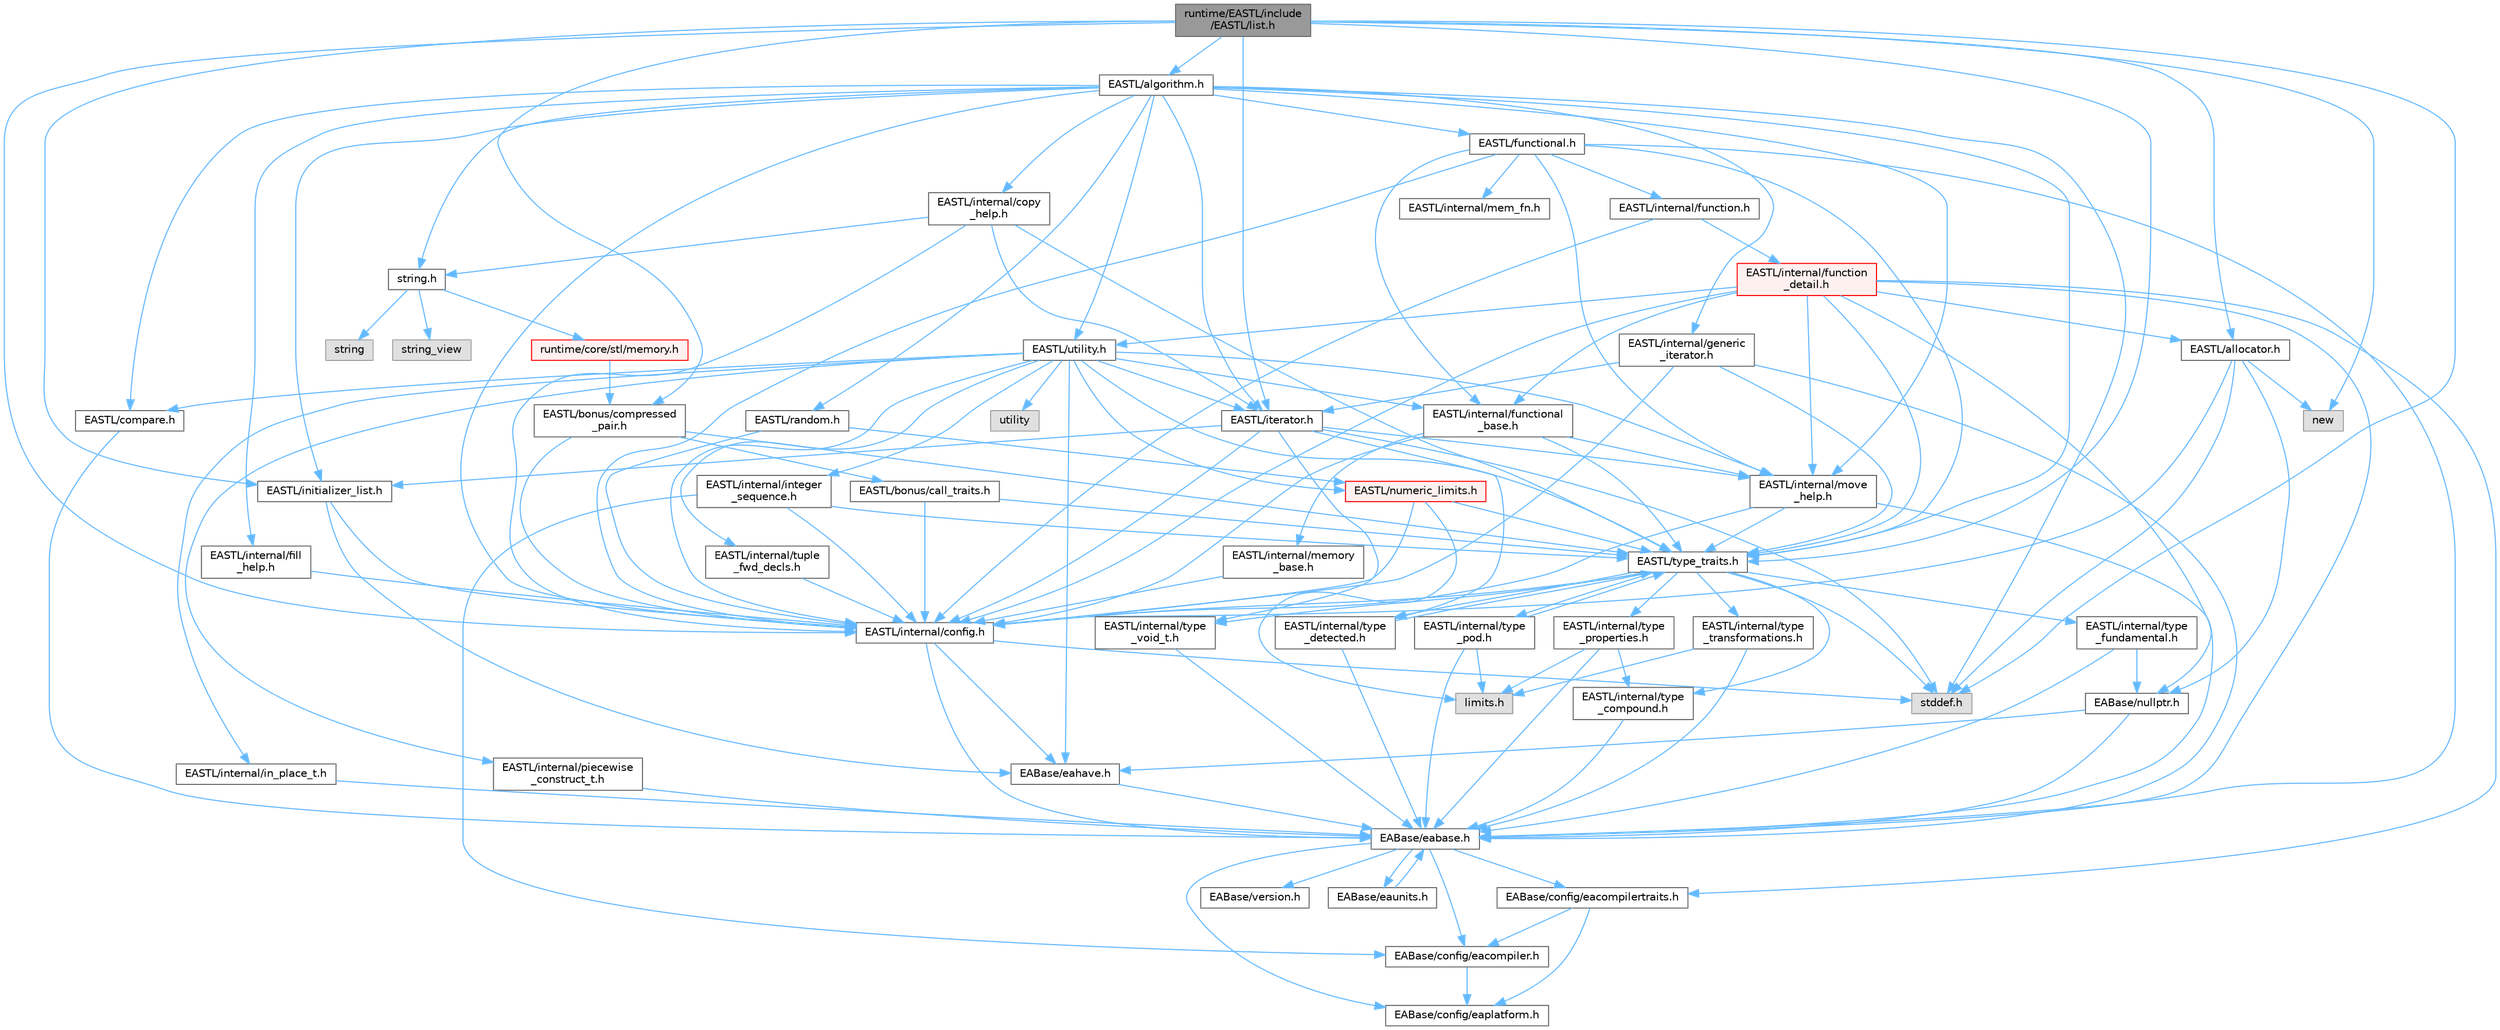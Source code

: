 digraph "runtime/EASTL/include/EASTL/list.h"
{
 // LATEX_PDF_SIZE
  bgcolor="transparent";
  edge [fontname=Helvetica,fontsize=10,labelfontname=Helvetica,labelfontsize=10];
  node [fontname=Helvetica,fontsize=10,shape=box,height=0.2,width=0.4];
  Node1 [id="Node000001",label="runtime/EASTL/include\l/EASTL/list.h",height=0.2,width=0.4,color="gray40", fillcolor="grey60", style="filled", fontcolor="black",tooltip=" "];
  Node1 -> Node2 [id="edge143_Node000001_Node000002",color="steelblue1",style="solid",tooltip=" "];
  Node2 [id="Node000002",label="EASTL/internal/config.h",height=0.2,width=0.4,color="grey40", fillcolor="white", style="filled",URL="$config_8h.html",tooltip=" "];
  Node2 -> Node3 [id="edge144_Node000002_Node000003",color="steelblue1",style="solid",tooltip=" "];
  Node3 [id="Node000003",label="EABase/eabase.h",height=0.2,width=0.4,color="grey40", fillcolor="white", style="filled",URL="$eabase_8h.html",tooltip=" "];
  Node3 -> Node4 [id="edge145_Node000003_Node000004",color="steelblue1",style="solid",tooltip=" "];
  Node4 [id="Node000004",label="EABase/config/eacompiler.h",height=0.2,width=0.4,color="grey40", fillcolor="white", style="filled",URL="$eacompiler_8h.html",tooltip=" "];
  Node4 -> Node5 [id="edge146_Node000004_Node000005",color="steelblue1",style="solid",tooltip=" "];
  Node5 [id="Node000005",label="EABase/config/eaplatform.h",height=0.2,width=0.4,color="grey40", fillcolor="white", style="filled",URL="$eaplatform_8h.html",tooltip=" "];
  Node3 -> Node6 [id="edge147_Node000003_Node000006",color="steelblue1",style="solid",tooltip=" "];
  Node6 [id="Node000006",label="EABase/config/eacompilertraits.h",height=0.2,width=0.4,color="grey40", fillcolor="white", style="filled",URL="$eacompilertraits_8h.html",tooltip=" "];
  Node6 -> Node5 [id="edge148_Node000006_Node000005",color="steelblue1",style="solid",tooltip=" "];
  Node6 -> Node4 [id="edge149_Node000006_Node000004",color="steelblue1",style="solid",tooltip=" "];
  Node3 -> Node5 [id="edge150_Node000003_Node000005",color="steelblue1",style="solid",tooltip=" "];
  Node3 -> Node7 [id="edge151_Node000003_Node000007",color="steelblue1",style="solid",tooltip=" "];
  Node7 [id="Node000007",label="EABase/version.h",height=0.2,width=0.4,color="grey40", fillcolor="white", style="filled",URL="$_e_a_s_t_l_2packages_2_e_a_base_2include_2_common_2_e_a_base_2version_8h.html",tooltip=" "];
  Node3 -> Node8 [id="edge152_Node000003_Node000008",color="steelblue1",style="solid",tooltip=" "];
  Node8 [id="Node000008",label="EABase/eaunits.h",height=0.2,width=0.4,color="grey40", fillcolor="white", style="filled",URL="$eaunits_8h.html",tooltip=" "];
  Node8 -> Node3 [id="edge153_Node000008_Node000003",color="steelblue1",style="solid",tooltip=" "];
  Node2 -> Node9 [id="edge154_Node000002_Node000009",color="steelblue1",style="solid",tooltip=" "];
  Node9 [id="Node000009",label="EABase/eahave.h",height=0.2,width=0.4,color="grey40", fillcolor="white", style="filled",URL="$eahave_8h.html",tooltip=" "];
  Node9 -> Node3 [id="edge155_Node000009_Node000003",color="steelblue1",style="solid",tooltip=" "];
  Node2 -> Node10 [id="edge156_Node000002_Node000010",color="steelblue1",style="solid",tooltip=" "];
  Node10 [id="Node000010",label="stddef.h",height=0.2,width=0.4,color="grey60", fillcolor="#E0E0E0", style="filled",tooltip=" "];
  Node1 -> Node11 [id="edge157_Node000001_Node000011",color="steelblue1",style="solid",tooltip=" "];
  Node11 [id="Node000011",label="EASTL/allocator.h",height=0.2,width=0.4,color="grey40", fillcolor="white", style="filled",URL="$allocator_8h.html",tooltip=" "];
  Node11 -> Node2 [id="edge158_Node000011_Node000002",color="steelblue1",style="solid",tooltip=" "];
  Node11 -> Node12 [id="edge159_Node000011_Node000012",color="steelblue1",style="solid",tooltip=" "];
  Node12 [id="Node000012",label="EABase/nullptr.h",height=0.2,width=0.4,color="grey40", fillcolor="white", style="filled",URL="$nullptr_8h.html",tooltip=" "];
  Node12 -> Node3 [id="edge160_Node000012_Node000003",color="steelblue1",style="solid",tooltip=" "];
  Node12 -> Node9 [id="edge161_Node000012_Node000009",color="steelblue1",style="solid",tooltip=" "];
  Node11 -> Node10 [id="edge162_Node000011_Node000010",color="steelblue1",style="solid",tooltip=" "];
  Node11 -> Node13 [id="edge163_Node000011_Node000013",color="steelblue1",style="solid",tooltip=" "];
  Node13 [id="Node000013",label="new",height=0.2,width=0.4,color="grey60", fillcolor="#E0E0E0", style="filled",tooltip=" "];
  Node1 -> Node14 [id="edge164_Node000001_Node000014",color="steelblue1",style="solid",tooltip=" "];
  Node14 [id="Node000014",label="EASTL/type_traits.h",height=0.2,width=0.4,color="grey40", fillcolor="white", style="filled",URL="$_e_a_s_t_l_2include_2_e_a_s_t_l_2type__traits_8h.html",tooltip=" "];
  Node14 -> Node2 [id="edge165_Node000014_Node000002",color="steelblue1",style="solid",tooltip=" "];
  Node14 -> Node10 [id="edge166_Node000014_Node000010",color="steelblue1",style="solid",tooltip=" "];
  Node14 -> Node15 [id="edge167_Node000014_Node000015",color="steelblue1",style="solid",tooltip=" "];
  Node15 [id="Node000015",label="EASTL/internal/type\l_fundamental.h",height=0.2,width=0.4,color="grey40", fillcolor="white", style="filled",URL="$type__fundamental_8h.html",tooltip=" "];
  Node15 -> Node3 [id="edge168_Node000015_Node000003",color="steelblue1",style="solid",tooltip=" "];
  Node15 -> Node12 [id="edge169_Node000015_Node000012",color="steelblue1",style="solid",tooltip=" "];
  Node14 -> Node16 [id="edge170_Node000014_Node000016",color="steelblue1",style="solid",tooltip=" "];
  Node16 [id="Node000016",label="EASTL/internal/type\l_transformations.h",height=0.2,width=0.4,color="grey40", fillcolor="white", style="filled",URL="$type__transformations_8h.html",tooltip=" "];
  Node16 -> Node3 [id="edge171_Node000016_Node000003",color="steelblue1",style="solid",tooltip=" "];
  Node16 -> Node17 [id="edge172_Node000016_Node000017",color="steelblue1",style="solid",tooltip=" "];
  Node17 [id="Node000017",label="limits.h",height=0.2,width=0.4,color="grey60", fillcolor="#E0E0E0", style="filled",tooltip=" "];
  Node14 -> Node18 [id="edge173_Node000014_Node000018",color="steelblue1",style="solid",tooltip=" "];
  Node18 [id="Node000018",label="EASTL/internal/type\l_void_t.h",height=0.2,width=0.4,color="grey40", fillcolor="white", style="filled",URL="$type__void__t_8h.html",tooltip=" "];
  Node18 -> Node3 [id="edge174_Node000018_Node000003",color="steelblue1",style="solid",tooltip=" "];
  Node14 -> Node19 [id="edge175_Node000014_Node000019",color="steelblue1",style="solid",tooltip=" "];
  Node19 [id="Node000019",label="EASTL/internal/type\l_properties.h",height=0.2,width=0.4,color="grey40", fillcolor="white", style="filled",URL="$type__properties_8h.html",tooltip=" "];
  Node19 -> Node3 [id="edge176_Node000019_Node000003",color="steelblue1",style="solid",tooltip=" "];
  Node19 -> Node17 [id="edge177_Node000019_Node000017",color="steelblue1",style="solid",tooltip=" "];
  Node19 -> Node20 [id="edge178_Node000019_Node000020",color="steelblue1",style="solid",tooltip=" "];
  Node20 [id="Node000020",label="EASTL/internal/type\l_compound.h",height=0.2,width=0.4,color="grey40", fillcolor="white", style="filled",URL="$type__compound_8h.html",tooltip=" "];
  Node20 -> Node3 [id="edge179_Node000020_Node000003",color="steelblue1",style="solid",tooltip=" "];
  Node14 -> Node20 [id="edge180_Node000014_Node000020",color="steelblue1",style="solid",tooltip=" "];
  Node14 -> Node21 [id="edge181_Node000014_Node000021",color="steelblue1",style="solid",tooltip=" "];
  Node21 [id="Node000021",label="EASTL/internal/type\l_pod.h",height=0.2,width=0.4,color="grey40", fillcolor="white", style="filled",URL="$type__pod_8h.html",tooltip=" "];
  Node21 -> Node3 [id="edge182_Node000021_Node000003",color="steelblue1",style="solid",tooltip=" "];
  Node21 -> Node17 [id="edge183_Node000021_Node000017",color="steelblue1",style="solid",tooltip=" "];
  Node21 -> Node14 [id="edge184_Node000021_Node000014",color="steelblue1",style="solid",tooltip=" "];
  Node14 -> Node22 [id="edge185_Node000014_Node000022",color="steelblue1",style="solid",tooltip=" "];
  Node22 [id="Node000022",label="EASTL/internal/type\l_detected.h",height=0.2,width=0.4,color="grey40", fillcolor="white", style="filled",URL="$type__detected_8h.html",tooltip=" "];
  Node22 -> Node3 [id="edge186_Node000022_Node000003",color="steelblue1",style="solid",tooltip=" "];
  Node22 -> Node14 [id="edge187_Node000022_Node000014",color="steelblue1",style="solid",tooltip=" "];
  Node1 -> Node23 [id="edge188_Node000001_Node000023",color="steelblue1",style="solid",tooltip=" "];
  Node23 [id="Node000023",label="EASTL/iterator.h",height=0.2,width=0.4,color="grey40", fillcolor="white", style="filled",URL="$_e_a_s_t_l_2include_2_e_a_s_t_l_2iterator_8h.html",tooltip=" "];
  Node23 -> Node2 [id="edge189_Node000023_Node000002",color="steelblue1",style="solid",tooltip=" "];
  Node23 -> Node24 [id="edge190_Node000023_Node000024",color="steelblue1",style="solid",tooltip=" "];
  Node24 [id="Node000024",label="EASTL/internal/move\l_help.h",height=0.2,width=0.4,color="grey40", fillcolor="white", style="filled",URL="$move__help_8h.html",tooltip=" "];
  Node24 -> Node3 [id="edge191_Node000024_Node000003",color="steelblue1",style="solid",tooltip=" "];
  Node24 -> Node2 [id="edge192_Node000024_Node000002",color="steelblue1",style="solid",tooltip=" "];
  Node24 -> Node14 [id="edge193_Node000024_Node000014",color="steelblue1",style="solid",tooltip=" "];
  Node23 -> Node22 [id="edge194_Node000023_Node000022",color="steelblue1",style="solid",tooltip=" "];
  Node23 -> Node18 [id="edge195_Node000023_Node000018",color="steelblue1",style="solid",tooltip=" "];
  Node23 -> Node25 [id="edge196_Node000023_Node000025",color="steelblue1",style="solid",tooltip=" "];
  Node25 [id="Node000025",label="EASTL/initializer_list.h",height=0.2,width=0.4,color="grey40", fillcolor="white", style="filled",URL="$initializer__list_8h.html",tooltip=" "];
  Node25 -> Node2 [id="edge197_Node000025_Node000002",color="steelblue1",style="solid",tooltip=" "];
  Node25 -> Node9 [id="edge198_Node000025_Node000009",color="steelblue1",style="solid",tooltip=" "];
  Node23 -> Node10 [id="edge199_Node000023_Node000010",color="steelblue1",style="solid",tooltip=" "];
  Node1 -> Node26 [id="edge200_Node000001_Node000026",color="steelblue1",style="solid",tooltip=" "];
  Node26 [id="Node000026",label="EASTL/algorithm.h",height=0.2,width=0.4,color="grey40", fillcolor="white", style="filled",URL="$_e_a_s_t_l_2include_2_e_a_s_t_l_2algorithm_8h.html",tooltip=" "];
  Node26 -> Node2 [id="edge201_Node000026_Node000002",color="steelblue1",style="solid",tooltip=" "];
  Node26 -> Node14 [id="edge202_Node000026_Node000014",color="steelblue1",style="solid",tooltip=" "];
  Node26 -> Node24 [id="edge203_Node000026_Node000024",color="steelblue1",style="solid",tooltip=" "];
  Node26 -> Node27 [id="edge204_Node000026_Node000027",color="steelblue1",style="solid",tooltip=" "];
  Node27 [id="Node000027",label="EASTL/internal/copy\l_help.h",height=0.2,width=0.4,color="grey40", fillcolor="white", style="filled",URL="$copy__help_8h.html",tooltip=" "];
  Node27 -> Node2 [id="edge205_Node000027_Node000002",color="steelblue1",style="solid",tooltip=" "];
  Node27 -> Node14 [id="edge206_Node000027_Node000014",color="steelblue1",style="solid",tooltip=" "];
  Node27 -> Node23 [id="edge207_Node000027_Node000023",color="steelblue1",style="solid",tooltip=" "];
  Node27 -> Node28 [id="edge208_Node000027_Node000028",color="steelblue1",style="solid",tooltip=" "];
  Node28 [id="Node000028",label="string.h",height=0.2,width=0.4,color="grey40", fillcolor="white", style="filled",URL="$string_8h.html",tooltip=" "];
  Node28 -> Node29 [id="edge209_Node000028_Node000029",color="steelblue1",style="solid",tooltip=" "];
  Node29 [id="Node000029",label="string",height=0.2,width=0.4,color="grey60", fillcolor="#E0E0E0", style="filled",tooltip=" "];
  Node28 -> Node30 [id="edge210_Node000028_Node000030",color="steelblue1",style="solid",tooltip=" "];
  Node30 [id="Node000030",label="string_view",height=0.2,width=0.4,color="grey60", fillcolor="#E0E0E0", style="filled",tooltip=" "];
  Node28 -> Node31 [id="edge211_Node000028_Node000031",color="steelblue1",style="solid",tooltip=" "];
  Node31 [id="Node000031",label="runtime/core/stl/memory.h",height=0.2,width=0.4,color="red", fillcolor="#FFF0F0", style="filled",URL="$core_2stl_2memory_8h.html",tooltip=" "];
  Node31 -> Node57 [id="edge212_Node000031_Node000057",color="steelblue1",style="solid",tooltip=" "];
  Node57 [id="Node000057",label="EASTL/bonus/compressed\l_pair.h",height=0.2,width=0.4,color="grey40", fillcolor="white", style="filled",URL="$compressed__pair_8h.html",tooltip=" "];
  Node57 -> Node2 [id="edge213_Node000057_Node000002",color="steelblue1",style="solid",tooltip=" "];
  Node57 -> Node14 [id="edge214_Node000057_Node000014",color="steelblue1",style="solid",tooltip=" "];
  Node57 -> Node58 [id="edge215_Node000057_Node000058",color="steelblue1",style="solid",tooltip=" "];
  Node58 [id="Node000058",label="EASTL/bonus/call_traits.h",height=0.2,width=0.4,color="grey40", fillcolor="white", style="filled",URL="$call__traits_8h.html",tooltip=" "];
  Node58 -> Node2 [id="edge216_Node000058_Node000002",color="steelblue1",style="solid",tooltip=" "];
  Node58 -> Node14 [id="edge217_Node000058_Node000014",color="steelblue1",style="solid",tooltip=" "];
  Node26 -> Node149 [id="edge218_Node000026_Node000149",color="steelblue1",style="solid",tooltip=" "];
  Node149 [id="Node000149",label="EASTL/internal/fill\l_help.h",height=0.2,width=0.4,color="grey40", fillcolor="white", style="filled",URL="$fill__help_8h.html",tooltip=" "];
  Node149 -> Node2 [id="edge219_Node000149_Node000002",color="steelblue1",style="solid",tooltip=" "];
  Node26 -> Node25 [id="edge220_Node000026_Node000025",color="steelblue1",style="solid",tooltip=" "];
  Node26 -> Node23 [id="edge221_Node000026_Node000023",color="steelblue1",style="solid",tooltip=" "];
  Node26 -> Node59 [id="edge222_Node000026_Node000059",color="steelblue1",style="solid",tooltip=" "];
  Node59 [id="Node000059",label="EASTL/functional.h",height=0.2,width=0.4,color="grey40", fillcolor="white", style="filled",URL="$_e_a_s_t_l_2include_2_e_a_s_t_l_2functional_8h.html",tooltip=" "];
  Node59 -> Node3 [id="edge223_Node000059_Node000003",color="steelblue1",style="solid",tooltip=" "];
  Node59 -> Node2 [id="edge224_Node000059_Node000002",color="steelblue1",style="solid",tooltip=" "];
  Node59 -> Node24 [id="edge225_Node000059_Node000024",color="steelblue1",style="solid",tooltip=" "];
  Node59 -> Node14 [id="edge226_Node000059_Node000014",color="steelblue1",style="solid",tooltip=" "];
  Node59 -> Node42 [id="edge227_Node000059_Node000042",color="steelblue1",style="solid",tooltip=" "];
  Node42 [id="Node000042",label="EASTL/internal/functional\l_base.h",height=0.2,width=0.4,color="grey40", fillcolor="white", style="filled",URL="$functional__base_8h.html",tooltip=" "];
  Node42 -> Node2 [id="edge228_Node000042_Node000002",color="steelblue1",style="solid",tooltip=" "];
  Node42 -> Node38 [id="edge229_Node000042_Node000038",color="steelblue1",style="solid",tooltip=" "];
  Node38 [id="Node000038",label="EASTL/internal/memory\l_base.h",height=0.2,width=0.4,color="grey40", fillcolor="white", style="filled",URL="$memory__base_8h.html",tooltip=" "];
  Node38 -> Node2 [id="edge230_Node000038_Node000002",color="steelblue1",style="solid",tooltip=" "];
  Node42 -> Node24 [id="edge231_Node000042_Node000024",color="steelblue1",style="solid",tooltip=" "];
  Node42 -> Node14 [id="edge232_Node000042_Node000014",color="steelblue1",style="solid",tooltip=" "];
  Node59 -> Node60 [id="edge233_Node000059_Node000060",color="steelblue1",style="solid",tooltip=" "];
  Node60 [id="Node000060",label="EASTL/internal/mem_fn.h",height=0.2,width=0.4,color="grey40", fillcolor="white", style="filled",URL="$mem__fn_8h.html",tooltip=" "];
  Node59 -> Node61 [id="edge234_Node000059_Node000061",color="steelblue1",style="solid",tooltip=" "];
  Node61 [id="Node000061",label="EASTL/internal/function.h",height=0.2,width=0.4,color="grey40", fillcolor="white", style="filled",URL="$_e_a_s_t_l_2include_2_e_a_s_t_l_2internal_2function_8h.html",tooltip=" "];
  Node61 -> Node2 [id="edge235_Node000061_Node000002",color="steelblue1",style="solid",tooltip=" "];
  Node61 -> Node62 [id="edge236_Node000061_Node000062",color="steelblue1",style="solid",tooltip=" "];
  Node62 [id="Node000062",label="EASTL/internal/function\l_detail.h",height=0.2,width=0.4,color="red", fillcolor="#FFF0F0", style="filled",URL="$function__detail_8h.html",tooltip=" "];
  Node62 -> Node6 [id="edge237_Node000062_Node000006",color="steelblue1",style="solid",tooltip=" "];
  Node62 -> Node3 [id="edge238_Node000062_Node000003",color="steelblue1",style="solid",tooltip=" "];
  Node62 -> Node12 [id="edge239_Node000062_Node000012",color="steelblue1",style="solid",tooltip=" "];
  Node62 -> Node11 [id="edge240_Node000062_Node000011",color="steelblue1",style="solid",tooltip=" "];
  Node62 -> Node2 [id="edge241_Node000062_Node000002",color="steelblue1",style="solid",tooltip=" "];
  Node62 -> Node42 [id="edge242_Node000062_Node000042",color="steelblue1",style="solid",tooltip=" "];
  Node62 -> Node24 [id="edge243_Node000062_Node000024",color="steelblue1",style="solid",tooltip=" "];
  Node62 -> Node14 [id="edge244_Node000062_Node000014",color="steelblue1",style="solid",tooltip=" "];
  Node62 -> Node43 [id="edge245_Node000062_Node000043",color="steelblue1",style="solid",tooltip=" "];
  Node43 [id="Node000043",label="EASTL/utility.h",height=0.2,width=0.4,color="grey40", fillcolor="white", style="filled",URL="$_e_a_s_t_l_2include_2_e_a_s_t_l_2utility_8h.html",tooltip=" "];
  Node43 -> Node2 [id="edge246_Node000043_Node000002",color="steelblue1",style="solid",tooltip=" "];
  Node43 -> Node14 [id="edge247_Node000043_Node000014",color="steelblue1",style="solid",tooltip=" "];
  Node43 -> Node23 [id="edge248_Node000043_Node000023",color="steelblue1",style="solid",tooltip=" "];
  Node43 -> Node44 [id="edge249_Node000043_Node000044",color="steelblue1",style="solid",tooltip=" "];
  Node44 [id="Node000044",label="EASTL/numeric_limits.h",height=0.2,width=0.4,color="red", fillcolor="#FFF0F0", style="filled",URL="$numeric__limits_8h.html",tooltip=" "];
  Node44 -> Node2 [id="edge250_Node000044_Node000002",color="steelblue1",style="solid",tooltip=" "];
  Node44 -> Node14 [id="edge251_Node000044_Node000014",color="steelblue1",style="solid",tooltip=" "];
  Node44 -> Node17 [id="edge252_Node000044_Node000017",color="steelblue1",style="solid",tooltip=" "];
  Node43 -> Node46 [id="edge253_Node000043_Node000046",color="steelblue1",style="solid",tooltip=" "];
  Node46 [id="Node000046",label="EASTL/compare.h",height=0.2,width=0.4,color="grey40", fillcolor="white", style="filled",URL="$compare_8h.html",tooltip=" "];
  Node46 -> Node3 [id="edge254_Node000046_Node000003",color="steelblue1",style="solid",tooltip=" "];
  Node43 -> Node42 [id="edge255_Node000043_Node000042",color="steelblue1",style="solid",tooltip=" "];
  Node43 -> Node24 [id="edge256_Node000043_Node000024",color="steelblue1",style="solid",tooltip=" "];
  Node43 -> Node9 [id="edge257_Node000043_Node000009",color="steelblue1",style="solid",tooltip=" "];
  Node43 -> Node47 [id="edge258_Node000043_Node000047",color="steelblue1",style="solid",tooltip=" "];
  Node47 [id="Node000047",label="EASTL/internal/integer\l_sequence.h",height=0.2,width=0.4,color="grey40", fillcolor="white", style="filled",URL="$integer__sequence_8h.html",tooltip=" "];
  Node47 -> Node4 [id="edge259_Node000047_Node000004",color="steelblue1",style="solid",tooltip=" "];
  Node47 -> Node2 [id="edge260_Node000047_Node000002",color="steelblue1",style="solid",tooltip=" "];
  Node47 -> Node14 [id="edge261_Node000047_Node000014",color="steelblue1",style="solid",tooltip=" "];
  Node43 -> Node48 [id="edge262_Node000043_Node000048",color="steelblue1",style="solid",tooltip=" "];
  Node48 [id="Node000048",label="EASTL/internal/tuple\l_fwd_decls.h",height=0.2,width=0.4,color="grey40", fillcolor="white", style="filled",URL="$tuple__fwd__decls_8h.html",tooltip=" "];
  Node48 -> Node2 [id="edge263_Node000048_Node000002",color="steelblue1",style="solid",tooltip=" "];
  Node43 -> Node49 [id="edge264_Node000043_Node000049",color="steelblue1",style="solid",tooltip=" "];
  Node49 [id="Node000049",label="EASTL/internal/in_place_t.h",height=0.2,width=0.4,color="grey40", fillcolor="white", style="filled",URL="$in__place__t_8h.html",tooltip=" "];
  Node49 -> Node3 [id="edge265_Node000049_Node000003",color="steelblue1",style="solid",tooltip=" "];
  Node43 -> Node50 [id="edge266_Node000043_Node000050",color="steelblue1",style="solid",tooltip=" "];
  Node50 [id="Node000050",label="EASTL/internal/piecewise\l_construct_t.h",height=0.2,width=0.4,color="grey40", fillcolor="white", style="filled",URL="$piecewise__construct__t_8h.html",tooltip=" "];
  Node50 -> Node3 [id="edge267_Node000050_Node000003",color="steelblue1",style="solid",tooltip=" "];
  Node43 -> Node51 [id="edge268_Node000043_Node000051",color="steelblue1",style="solid",tooltip=" "];
  Node51 [id="Node000051",label="utility",height=0.2,width=0.4,color="grey60", fillcolor="#E0E0E0", style="filled",tooltip=" "];
  Node26 -> Node43 [id="edge269_Node000026_Node000043",color="steelblue1",style="solid",tooltip=" "];
  Node26 -> Node40 [id="edge270_Node000026_Node000040",color="steelblue1",style="solid",tooltip=" "];
  Node40 [id="Node000040",label="EASTL/internal/generic\l_iterator.h",height=0.2,width=0.4,color="grey40", fillcolor="white", style="filled",URL="$generic__iterator_8h.html",tooltip=" "];
  Node40 -> Node3 [id="edge271_Node000040_Node000003",color="steelblue1",style="solid",tooltip=" "];
  Node40 -> Node2 [id="edge272_Node000040_Node000002",color="steelblue1",style="solid",tooltip=" "];
  Node40 -> Node23 [id="edge273_Node000040_Node000023",color="steelblue1",style="solid",tooltip=" "];
  Node40 -> Node14 [id="edge274_Node000040_Node000014",color="steelblue1",style="solid",tooltip=" "];
  Node26 -> Node150 [id="edge275_Node000026_Node000150",color="steelblue1",style="solid",tooltip=" "];
  Node150 [id="Node000150",label="EASTL/random.h",height=0.2,width=0.4,color="grey40", fillcolor="white", style="filled",URL="$random_8h.html",tooltip=" "];
  Node150 -> Node2 [id="edge276_Node000150_Node000002",color="steelblue1",style="solid",tooltip=" "];
  Node150 -> Node44 [id="edge277_Node000150_Node000044",color="steelblue1",style="solid",tooltip=" "];
  Node26 -> Node46 [id="edge278_Node000026_Node000046",color="steelblue1",style="solid",tooltip=" "];
  Node26 -> Node10 [id="edge279_Node000026_Node000010",color="steelblue1",style="solid",tooltip=" "];
  Node26 -> Node28 [id="edge280_Node000026_Node000028",color="steelblue1",style="solid",tooltip=" "];
  Node1 -> Node25 [id="edge281_Node000001_Node000025",color="steelblue1",style="solid",tooltip=" "];
  Node1 -> Node57 [id="edge282_Node000001_Node000057",color="steelblue1",style="solid",tooltip=" "];
  Node1 -> Node13 [id="edge283_Node000001_Node000013",color="steelblue1",style="solid",tooltip=" "];
  Node1 -> Node10 [id="edge284_Node000001_Node000010",color="steelblue1",style="solid",tooltip=" "];
}
